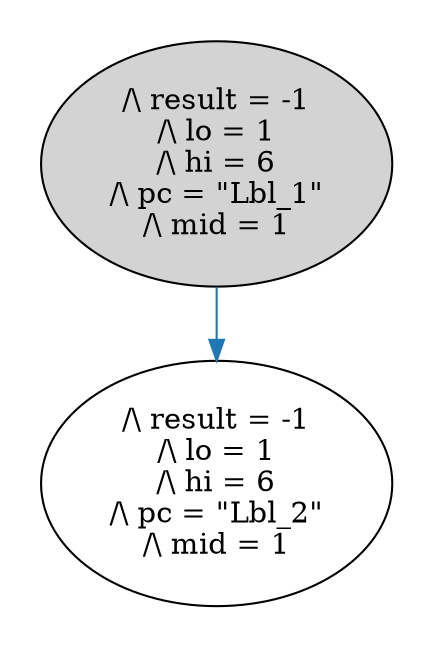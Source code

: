 strict digraph DiskGraph {
edge [colorscheme="paired12"]
nodesep=0.35;
subgraph cluster_graph {
color="white";
6099854353892573353 [label="/\\ result = -1\n/\\ lo = 1\n/\\ hi = 6\n/\\ pc = \"Lbl_1\"\n/\\ mid = 1",style = filled]
6099854353892573353 -> -2131481000886732126 [label="",color="2",fontcolor="2"];
-2131481000886732126 [label="/\\ result = -1\n/\\ lo = 1\n/\\ hi = 6\n/\\ pc = \"Lbl_2\"\n/\\ mid = 1"];
{rank = same; 6099854353892573353;}
}
}